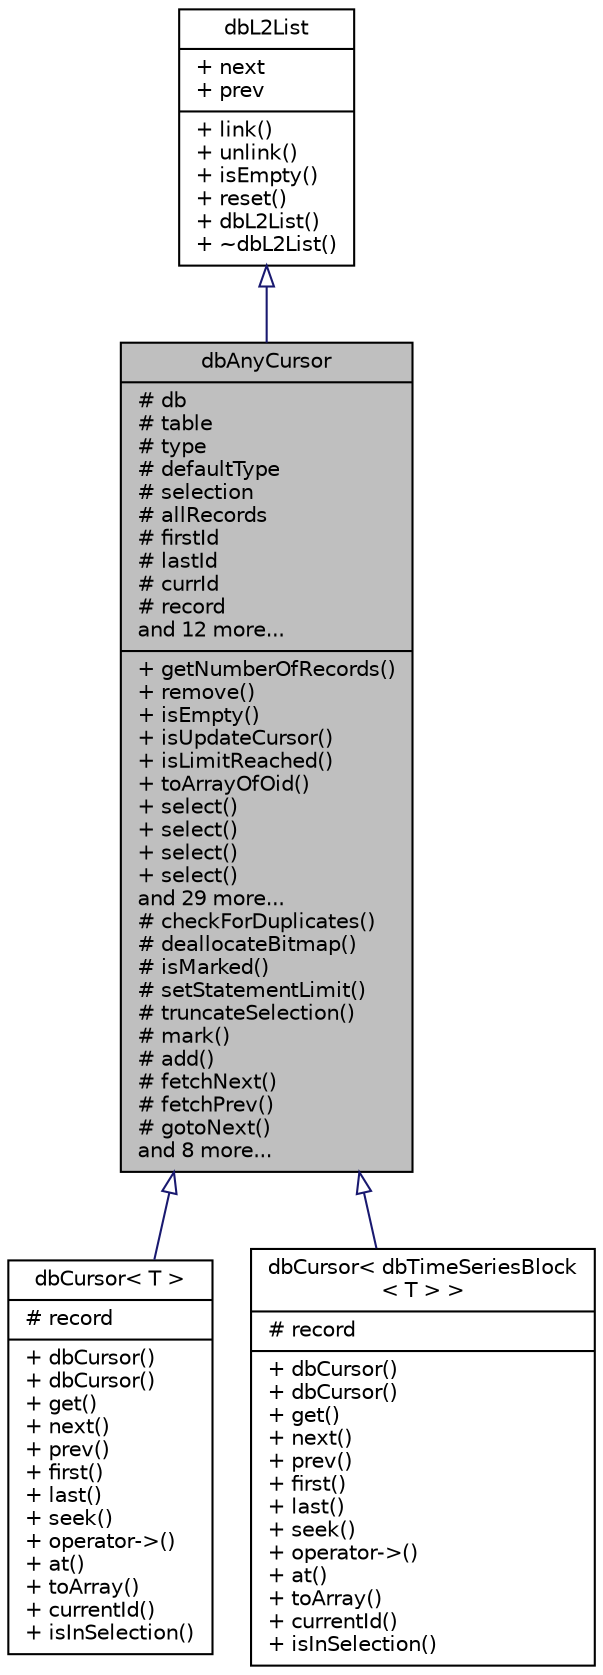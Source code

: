 digraph "dbAnyCursor"
{
 // INTERACTIVE_SVG=YES
 // LATEX_PDF_SIZE
  edge [fontname="Helvetica",fontsize="10",labelfontname="Helvetica",labelfontsize="10"];
  node [fontname="Helvetica",fontsize="10",shape=record];
  Node1 [label="{dbAnyCursor\n|# db\l# table\l# type\l# defaultType\l# selection\l# allRecords\l# firstId\l# lastId\l# currId\l# record\land 12 more...\l|+ getNumberOfRecords()\l+ remove()\l+ isEmpty()\l+ isUpdateCursor()\l+ isLimitReached()\l+ toArrayOfOid()\l+ select()\l+ select()\l+ select()\l+ select()\land 29 more...\l# checkForDuplicates()\l# deallocateBitmap()\l# isMarked()\l# setStatementLimit()\l# truncateSelection()\l# mark()\l# add()\l# fetchNext()\l# fetchPrev()\l# gotoNext()\land 8 more...\l}",height=0.2,width=0.4,color="black", fillcolor="grey75", style="filled", fontcolor="black",tooltip=" "];
  Node2 -> Node1 [dir="back",color="midnightblue",fontsize="10",style="solid",arrowtail="onormal"];
  Node2 [label="{dbL2List\n|+ next\l+ prev\l|+ link()\l+ unlink()\l+ isEmpty()\l+ reset()\l+ dbL2List()\l+ ~dbL2List()\l}",height=0.2,width=0.4,color="black", fillcolor="white", style="filled",URL="$classdbL2List.html",tooltip=" "];
  Node1 -> Node3 [dir="back",color="midnightblue",fontsize="10",style="solid",arrowtail="onormal"];
  Node3 [label="{dbCursor\< T \>\n|# record\l|+ dbCursor()\l+ dbCursor()\l+ get()\l+ next()\l+ prev()\l+ first()\l+ last()\l+ seek()\l+ operator-\>()\l+ at()\l+ toArray()\l+ currentId()\l+ isInSelection()\l}",height=0.2,width=0.4,color="black", fillcolor="white", style="filled",URL="$classdbCursor.html",tooltip=" "];
  Node1 -> Node4 [dir="back",color="midnightblue",fontsize="10",style="solid",arrowtail="onormal"];
  Node4 [label="{dbCursor\< dbTimeSeriesBlock\l\< T \> \>\n|# record\l|+ dbCursor()\l+ dbCursor()\l+ get()\l+ next()\l+ prev()\l+ first()\l+ last()\l+ seek()\l+ operator-\>()\l+ at()\l+ toArray()\l+ currentId()\l+ isInSelection()\l}",height=0.2,width=0.4,color="black", fillcolor="white", style="filled",URL="$classdbCursor.html",tooltip=" "];
}
